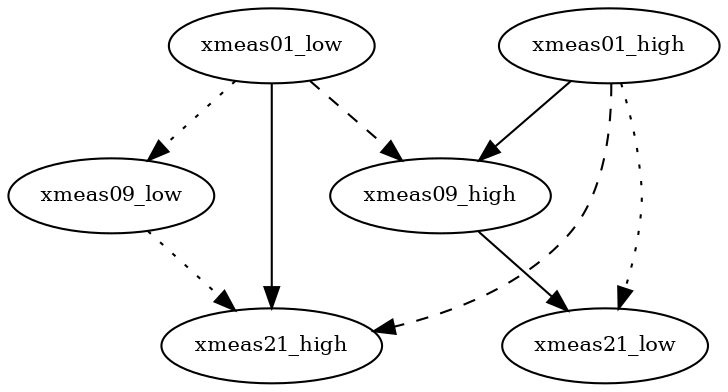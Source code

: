 digraph {
	0 [label=xmeas01_low fontsize=10 shape=oval width=0]
	4 [label=xmeas09_low fontsize=10 shape=oval width=0]
	5 [label=xmeas21_low fontsize=10 shape=oval width=0]
	6 [label=xmeas01_high fontsize=10 shape=oval width=0]
	10 [label=xmeas09_high fontsize=10 shape=oval width=0]
	11 [label=xmeas21_high fontsize=10 shape=oval width=0]
	0 -> 4 [label="" style=dotted weight=5]
	6 -> 5 [label="" style=dotted weight=5]
	10 -> 5 [label="" style=solid weight=5]
	0 -> 10 [label="" style=dashed weight=5]
	6 -> 10 [label="" style=solid weight=5]
	0 -> 11 [label="" style=solid weight=5]
	4 -> 11 [label="" style=dotted weight=5]
	6 -> 11 [label="" style=dashed weight=5]
}
